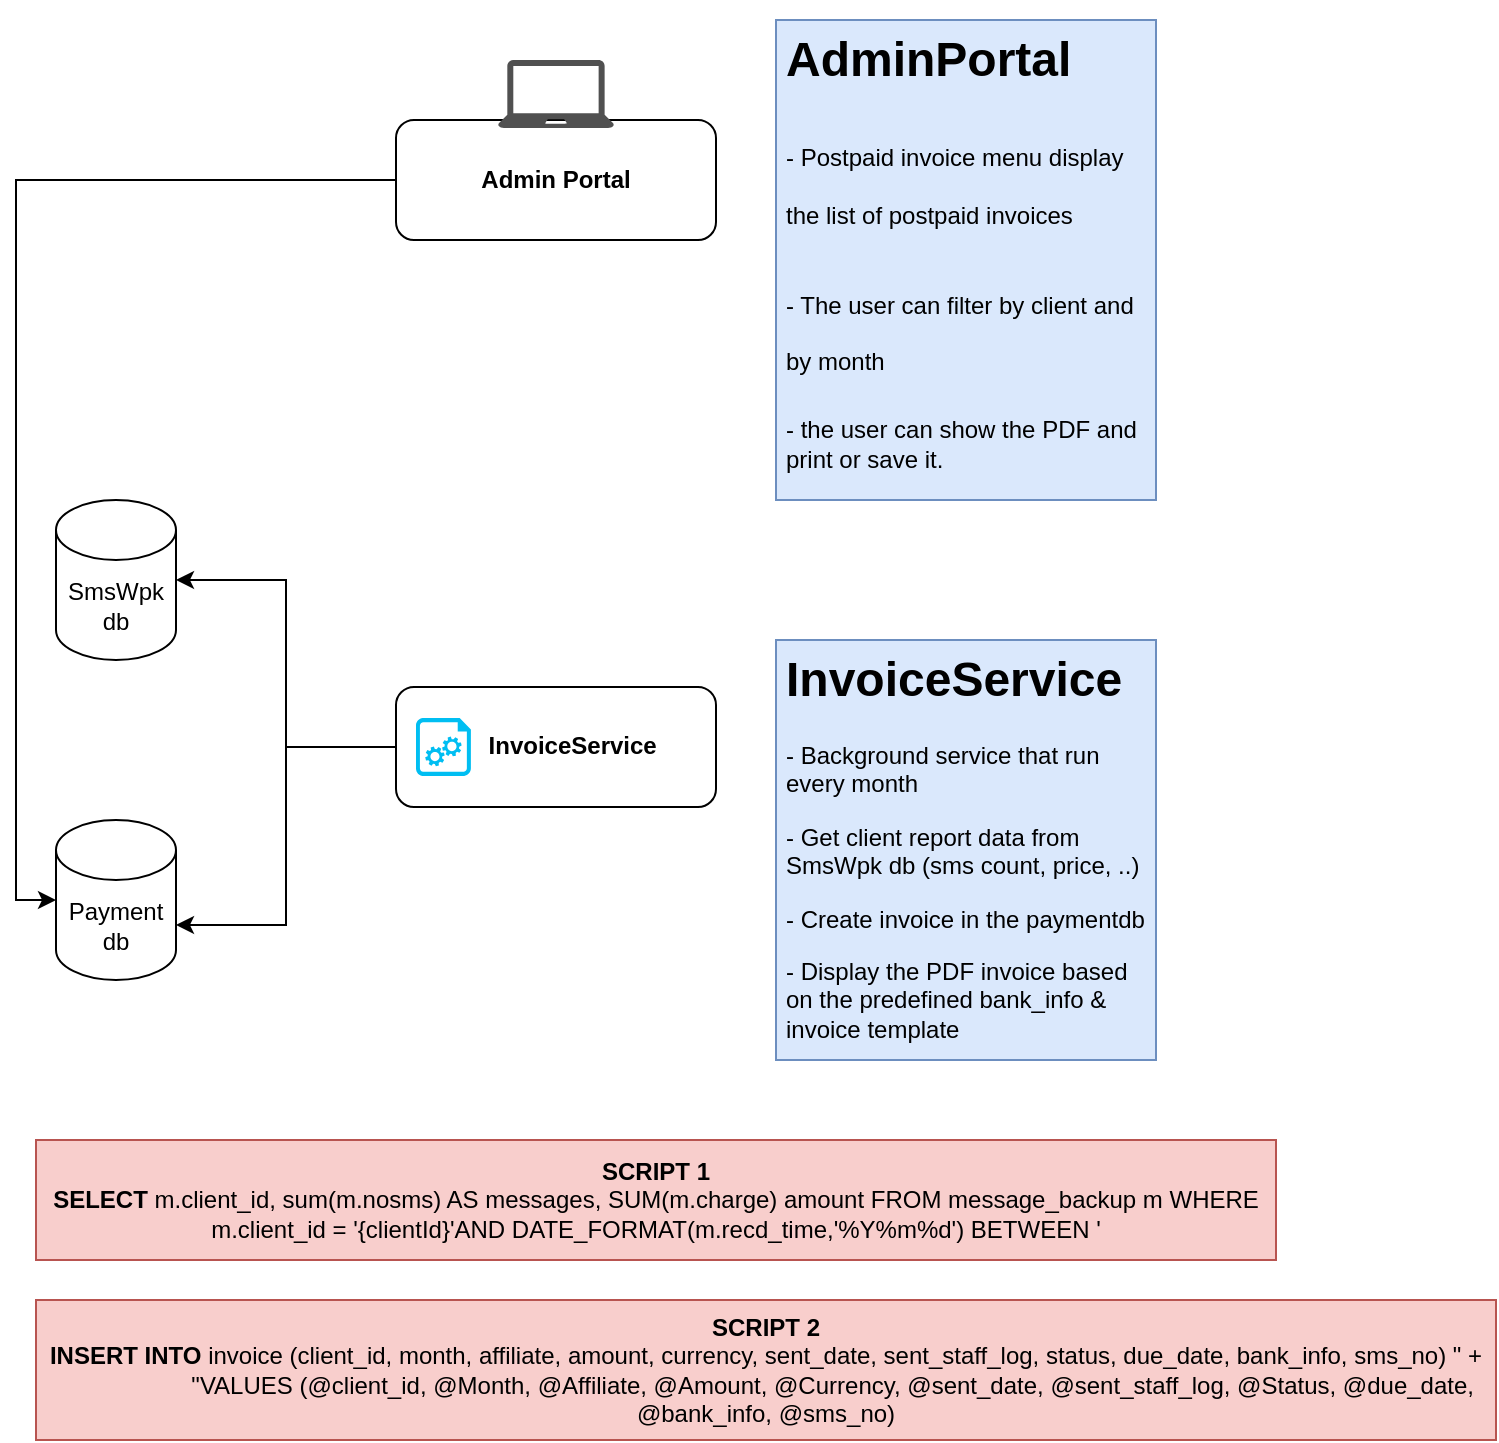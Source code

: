 <mxfile version="15.9.1" type="github">
  <diagram id="C5RBs43oDa-KdzZeNtuy" name="Page-1">
    <mxGraphModel dx="1696" dy="1665" grid="1" gridSize="10" guides="1" tooltips="1" connect="1" arrows="1" fold="1" page="1" pageScale="1" pageWidth="827" pageHeight="1169" math="0" shadow="0">
      <root>
        <mxCell id="WIyWlLk6GJQsqaUBKTNV-0" />
        <mxCell id="WIyWlLk6GJQsqaUBKTNV-1" parent="WIyWlLk6GJQsqaUBKTNV-0" />
        <mxCell id="PGyNWTkUjuLlaOZVt65F-2" style="edgeStyle=orthogonalEdgeStyle;rounded=0;orthogonalLoop=1;jettySize=auto;html=1;entryX=1;entryY=0.5;entryDx=0;entryDy=0;entryPerimeter=0;" edge="1" parent="WIyWlLk6GJQsqaUBKTNV-1" source="WIyWlLk6GJQsqaUBKTNV-3" target="PGyNWTkUjuLlaOZVt65F-0">
          <mxGeometry relative="1" as="geometry" />
        </mxCell>
        <mxCell id="PGyNWTkUjuLlaOZVt65F-4" style="edgeStyle=orthogonalEdgeStyle;rounded=0;orthogonalLoop=1;jettySize=auto;html=1;entryX=1;entryY=0;entryDx=0;entryDy=52.5;entryPerimeter=0;" edge="1" parent="WIyWlLk6GJQsqaUBKTNV-1" source="WIyWlLk6GJQsqaUBKTNV-3" target="PGyNWTkUjuLlaOZVt65F-3">
          <mxGeometry relative="1" as="geometry" />
        </mxCell>
        <mxCell id="PGyNWTkUjuLlaOZVt65F-0" value="SmsWpk&lt;br&gt;db" style="shape=cylinder3;whiteSpace=wrap;html=1;boundedLbl=1;backgroundOutline=1;size=15;" vertex="1" parent="WIyWlLk6GJQsqaUBKTNV-1">
          <mxGeometry x="20" y="180" width="60" height="80" as="geometry" />
        </mxCell>
        <mxCell id="PGyNWTkUjuLlaOZVt65F-3" value="Payment&lt;br&gt;db" style="shape=cylinder3;whiteSpace=wrap;html=1;boundedLbl=1;backgroundOutline=1;size=15;" vertex="1" parent="WIyWlLk6GJQsqaUBKTNV-1">
          <mxGeometry x="20" y="340" width="60" height="80" as="geometry" />
        </mxCell>
        <mxCell id="PGyNWTkUjuLlaOZVt65F-5" value="&lt;h1&gt;InvoiceService&lt;/h1&gt;&lt;p&gt;- Background service that run every month&lt;/p&gt;&lt;p&gt;- Get client report data from SmsWpk db (sms count, price, ..)&lt;/p&gt;&lt;p&gt;- Create invoice in the paymentdb&lt;/p&gt;&lt;p&gt;- Display the PDF invoice based on the predefined bank_info &amp;amp; invoice template&lt;/p&gt;" style="text;html=1;spacing=5;spacingTop=-20;whiteSpace=wrap;overflow=hidden;rounded=0;fillColor=#dae8fc;strokeColor=#6c8ebf;" vertex="1" parent="WIyWlLk6GJQsqaUBKTNV-1">
          <mxGeometry x="380" y="250" width="190" height="210" as="geometry" />
        </mxCell>
        <mxCell id="PGyNWTkUjuLlaOZVt65F-6" value="&lt;b&gt;SCRIPT 1&lt;br&gt;SELECT&lt;/b&gt; m.client_id, sum(m.nosms) AS messages, SUM(m.charge) amount FROM message_backup m WHERE m.client_id = &#39;{clientId}&#39;AND DATE_FORMAT(m.recd_time,&#39;%Y%m%d&#39;) BETWEEN &#39;" style="text;html=1;strokeColor=#b85450;fillColor=#f8cecc;align=center;verticalAlign=middle;whiteSpace=wrap;rounded=0;" vertex="1" parent="WIyWlLk6GJQsqaUBKTNV-1">
          <mxGeometry x="10" y="500" width="620" height="60" as="geometry" />
        </mxCell>
        <mxCell id="PGyNWTkUjuLlaOZVt65F-7" value="&lt;div&gt;&lt;b&gt;SCRIPT 2&lt;/b&gt;&lt;/div&gt;&lt;div&gt;&lt;b&gt;INSERT INTO&lt;/b&gt; invoice (client_id, month, affiliate, amount, currency, sent_date, sent_staff_log, status, due_date, bank_info, sms_no) &quot; +&lt;/div&gt;&lt;div&gt;&amp;nbsp; &amp;nbsp; &amp;nbsp; &amp;nbsp; &amp;nbsp; &amp;nbsp; &amp;nbsp; &amp;nbsp; &amp;nbsp; &amp;nbsp; &quot;VALUES (@client_id, @Month, @Affiliate, @Amount, @Currency, @sent_date, @sent_staff_log, @Status, @due_date, @bank_info, @sms_no)&lt;/div&gt;" style="text;html=1;strokeColor=#b85450;fillColor=#f8cecc;align=center;verticalAlign=middle;whiteSpace=wrap;rounded=0;" vertex="1" parent="WIyWlLk6GJQsqaUBKTNV-1">
          <mxGeometry x="10" y="580" width="730" height="70" as="geometry" />
        </mxCell>
        <mxCell id="PGyNWTkUjuLlaOZVt65F-12" style="edgeStyle=orthogonalEdgeStyle;rounded=0;orthogonalLoop=1;jettySize=auto;html=1;entryX=0;entryY=0.5;entryDx=0;entryDy=0;entryPerimeter=0;" edge="1" parent="WIyWlLk6GJQsqaUBKTNV-1" source="PGyNWTkUjuLlaOZVt65F-10" target="PGyNWTkUjuLlaOZVt65F-3">
          <mxGeometry relative="1" as="geometry" />
        </mxCell>
        <mxCell id="PGyNWTkUjuLlaOZVt65F-14" value="&lt;h1&gt;&lt;span&gt;AdminPortal&lt;/span&gt;&lt;/h1&gt;&lt;h1&gt;&lt;span style=&quot;font-size: 12px ; font-weight: normal&quot;&gt;- Postpaid invoice menu display the list of postpaid invoices&amp;nbsp;&lt;/span&gt;&lt;/h1&gt;&lt;h1&gt;&lt;span style=&quot;font-size: 12px ; font-weight: 400&quot;&gt;- The user can filter by client and by month&lt;/span&gt;&lt;/h1&gt;&lt;div&gt;&lt;span style=&quot;font-size: 12px ; font-weight: 400&quot;&gt;- the user can show the PDF and print or save it.&lt;/span&gt;&lt;/div&gt;&lt;div&gt;&lt;span style=&quot;font-size: 12px ; font-weight: 400&quot;&gt;&lt;br&gt;&lt;/span&gt;&lt;/div&gt;" style="text;html=1;spacing=5;spacingTop=-20;whiteSpace=wrap;overflow=hidden;rounded=0;fillColor=#dae8fc;strokeColor=#6c8ebf;" vertex="1" parent="WIyWlLk6GJQsqaUBKTNV-1">
          <mxGeometry x="380" y="-60" width="190" height="240" as="geometry" />
        </mxCell>
        <mxCell id="PGyNWTkUjuLlaOZVt65F-15" value="" style="group" vertex="1" connectable="0" parent="WIyWlLk6GJQsqaUBKTNV-1">
          <mxGeometry x="190" y="273.47" width="160" height="60" as="geometry" />
        </mxCell>
        <mxCell id="WIyWlLk6GJQsqaUBKTNV-3" value="&lt;b&gt;&amp;nbsp; &amp;nbsp; &amp;nbsp;InvoiceService&lt;/b&gt;" style="rounded=1;whiteSpace=wrap;html=1;fontSize=12;glass=0;strokeWidth=1;shadow=0;" parent="PGyNWTkUjuLlaOZVt65F-15" vertex="1">
          <mxGeometry width="160" height="60" as="geometry" />
        </mxCell>
        <mxCell id="PGyNWTkUjuLlaOZVt65F-9" value="" style="verticalLabelPosition=bottom;html=1;verticalAlign=top;align=center;strokeColor=none;fillColor=#00BEF2;shape=mxgraph.azure.startup_task;pointerEvents=1;" vertex="1" parent="PGyNWTkUjuLlaOZVt65F-15">
          <mxGeometry x="10" y="15.53" width="27.5" height="28.95" as="geometry" />
        </mxCell>
        <mxCell id="PGyNWTkUjuLlaOZVt65F-16" value="" style="group" vertex="1" connectable="0" parent="WIyWlLk6GJQsqaUBKTNV-1">
          <mxGeometry x="190" y="-40" width="160" height="90" as="geometry" />
        </mxCell>
        <mxCell id="PGyNWTkUjuLlaOZVt65F-10" value="&lt;b&gt;Admin Portal&lt;/b&gt;" style="rounded=1;whiteSpace=wrap;html=1;fontSize=12;glass=0;strokeWidth=1;shadow=0;" vertex="1" parent="PGyNWTkUjuLlaOZVt65F-16">
          <mxGeometry y="30" width="160" height="60" as="geometry" />
        </mxCell>
        <mxCell id="PGyNWTkUjuLlaOZVt65F-13" value="" style="sketch=0;pointerEvents=1;shadow=0;dashed=0;html=1;strokeColor=none;fillColor=#505050;labelPosition=center;verticalLabelPosition=bottom;verticalAlign=top;outlineConnect=0;align=center;shape=mxgraph.office.devices.laptop;" vertex="1" parent="PGyNWTkUjuLlaOZVt65F-16">
          <mxGeometry x="51" width="58" height="34" as="geometry" />
        </mxCell>
      </root>
    </mxGraphModel>
  </diagram>
</mxfile>
